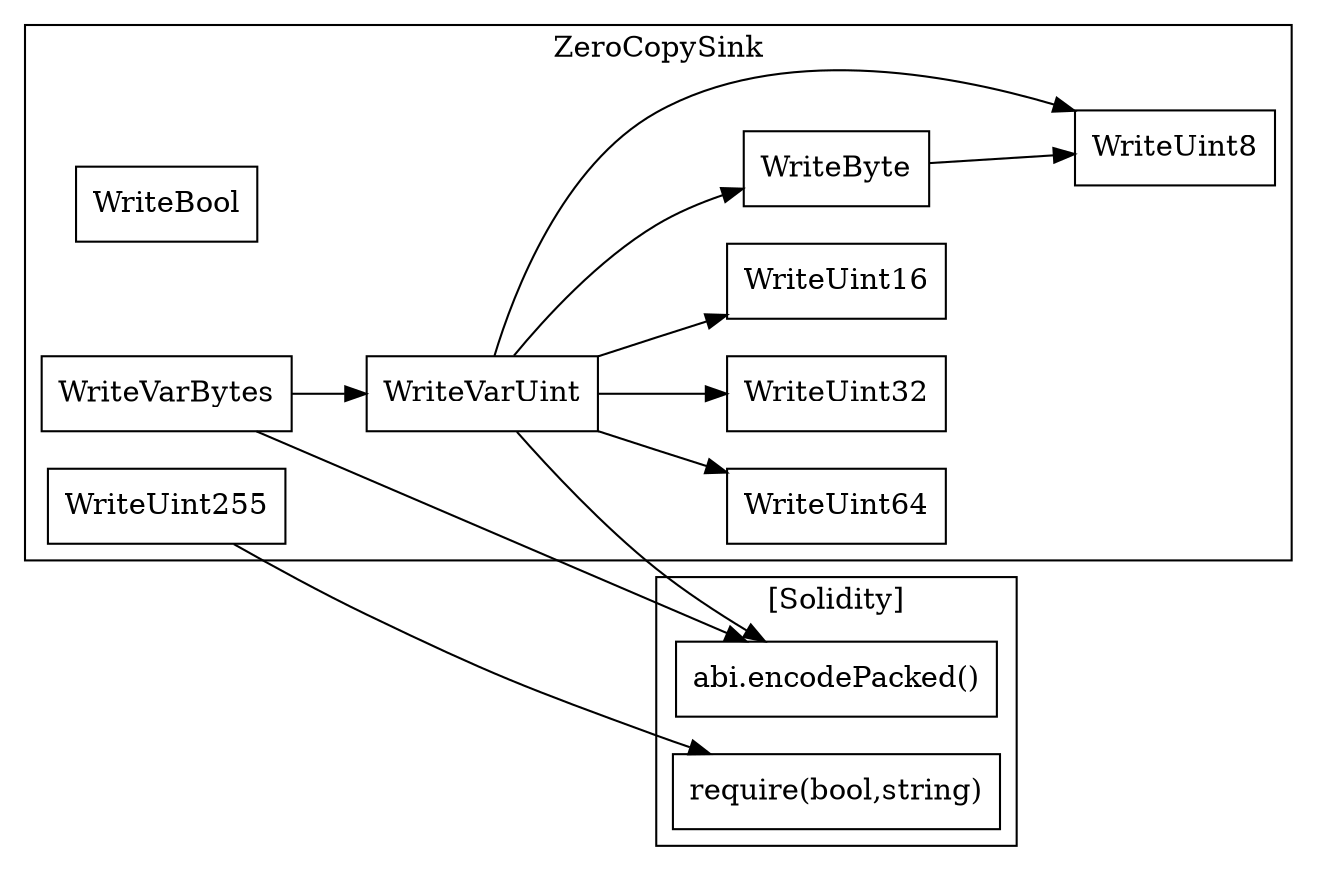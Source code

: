 strict digraph {
rankdir="LR"
node [shape=box]
subgraph cluster_604_ZeroCopySink {
label = "ZeroCopySink"
"604_WriteUint8" [label="WriteUint8"]
"604_WriteByte" [label="WriteByte"]
"604_WriteUint64" [label="WriteUint64"]
"604_WriteUint32" [label="WriteUint32"]
"604_WriteBool" [label="WriteBool"]
"604_WriteUint255" [label="WriteUint255"]
"604_WriteUint16" [label="WriteUint16"]
"604_WriteVarBytes" [label="WriteVarBytes"]
"604_WriteVarUint" [label="WriteVarUint"]
"604_WriteVarUint" -> "604_WriteByte"
"604_WriteVarUint" -> "604_WriteUint64"
"604_WriteVarUint" -> "604_WriteUint32"
"604_WriteVarBytes" -> "604_WriteVarUint"
"604_WriteVarUint" -> "604_WriteUint8"
"604_WriteVarUint" -> "604_WriteUint16"
"604_WriteByte" -> "604_WriteUint8"
}subgraph cluster_solidity {
label = "[Solidity]"
"abi.encodePacked()" 
"require(bool,string)" 
"604_WriteUint255" -> "require(bool,string)"
"604_WriteVarBytes" -> "abi.encodePacked()"
"604_WriteVarUint" -> "abi.encodePacked()"
}
}